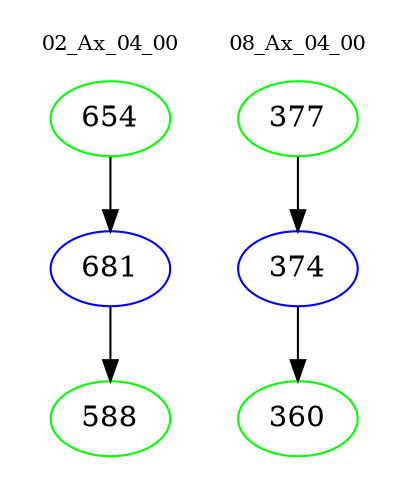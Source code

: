 digraph{
subgraph cluster_0 {
color = white
label = "02_Ax_04_00";
fontsize=10;
T0_654 [label="654", color="green"]
T0_654 -> T0_681 [color="black"]
T0_681 [label="681", color="blue"]
T0_681 -> T0_588 [color="black"]
T0_588 [label="588", color="green"]
}
subgraph cluster_1 {
color = white
label = "08_Ax_04_00";
fontsize=10;
T1_377 [label="377", color="green"]
T1_377 -> T1_374 [color="black"]
T1_374 [label="374", color="blue"]
T1_374 -> T1_360 [color="black"]
T1_360 [label="360", color="green"]
}
}
